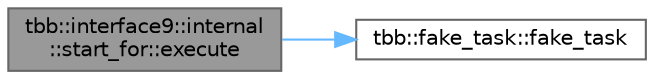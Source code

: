 digraph "tbb::interface9::internal::start_for::execute"
{
 // LATEX_PDF_SIZE
  bgcolor="transparent";
  edge [fontname=Helvetica,fontsize=10,labelfontname=Helvetica,labelfontsize=10];
  node [fontname=Helvetica,fontsize=10,shape=box,height=0.2,width=0.4];
  rankdir="LR";
  Node1 [id="Node000001",label="tbb::interface9::internal\l::start_for::execute",height=0.2,width=0.4,color="gray40", fillcolor="grey60", style="filled", fontcolor="black",tooltip=" "];
  Node1 -> Node2 [id="edge2_Node000001_Node000002",color="steelblue1",style="solid",tooltip=" "];
  Node2 [id="Node000002",label="tbb::fake_task::fake_task",height=0.2,width=0.4,color="grey40", fillcolor="white", style="filled",URL="$classtbb_1_1fake__task.html#ade4ade4b8cb83c0eff736c6b0bd853b1",tooltip=" "];
}
